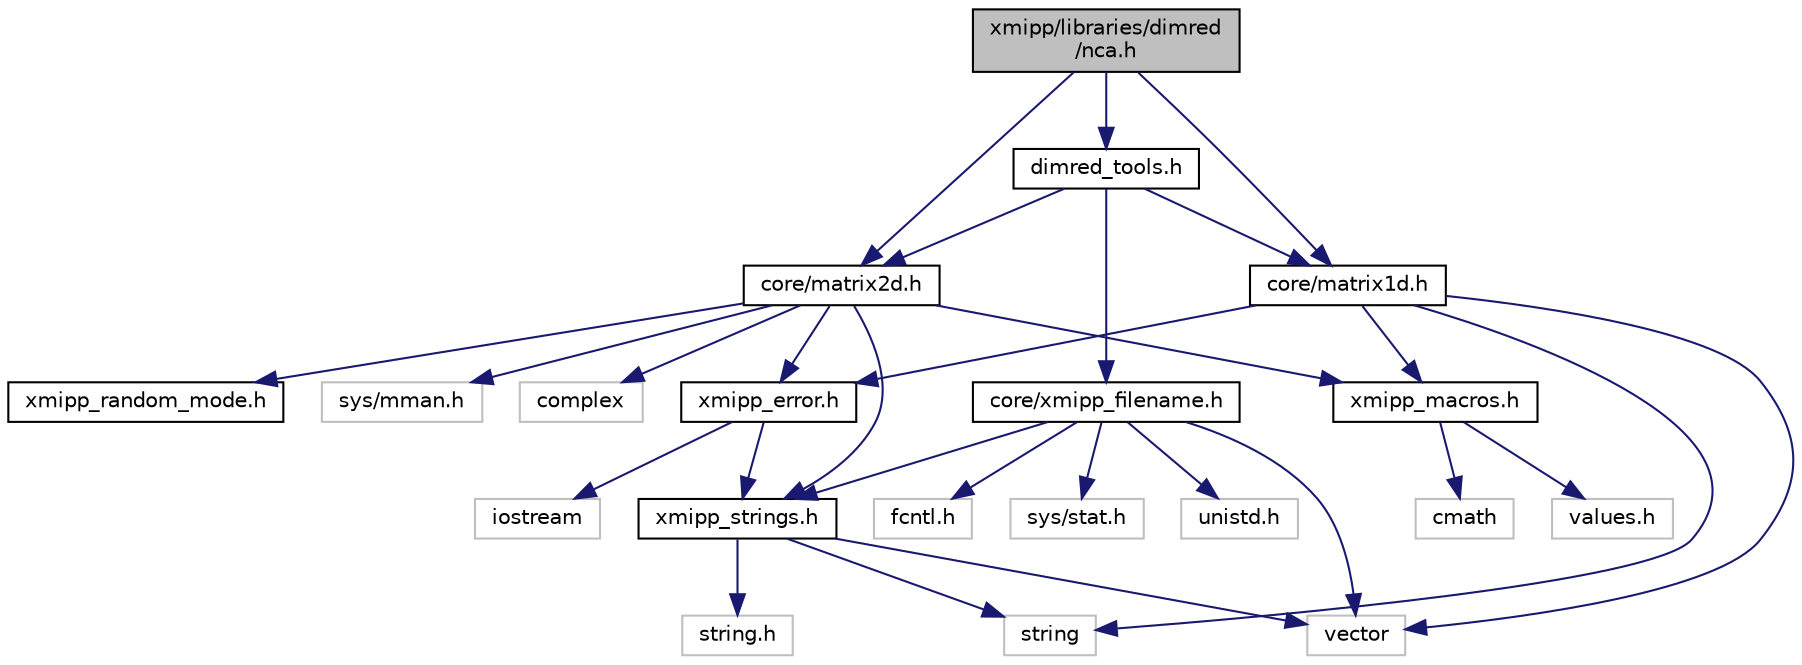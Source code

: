 digraph "xmipp/libraries/dimred/nca.h"
{
  edge [fontname="Helvetica",fontsize="10",labelfontname="Helvetica",labelfontsize="10"];
  node [fontname="Helvetica",fontsize="10",shape=record];
  Node0 [label="xmipp/libraries/dimred\l/nca.h",height=0.2,width=0.4,color="black", fillcolor="grey75", style="filled", fontcolor="black"];
  Node0 -> Node1 [color="midnightblue",fontsize="10",style="solid",fontname="Helvetica"];
  Node1 [label="core/matrix2d.h",height=0.2,width=0.4,color="black", fillcolor="white", style="filled",URL="$matrix2d_8h.html"];
  Node1 -> Node2 [color="midnightblue",fontsize="10",style="solid",fontname="Helvetica"];
  Node2 [label="complex",height=0.2,width=0.4,color="grey75", fillcolor="white", style="filled"];
  Node1 -> Node3 [color="midnightblue",fontsize="10",style="solid",fontname="Helvetica"];
  Node3 [label="xmipp_random_mode.h",height=0.2,width=0.4,color="black", fillcolor="white", style="filled",URL="$xmipp__random__mode_8h.html"];
  Node1 -> Node4 [color="midnightblue",fontsize="10",style="solid",fontname="Helvetica"];
  Node4 [label="xmipp_macros.h",height=0.2,width=0.4,color="black", fillcolor="white", style="filled",URL="$xmipp__macros_8h.html"];
  Node4 -> Node5 [color="midnightblue",fontsize="10",style="solid",fontname="Helvetica"];
  Node5 [label="values.h",height=0.2,width=0.4,color="grey75", fillcolor="white", style="filled"];
  Node4 -> Node6 [color="midnightblue",fontsize="10",style="solid",fontname="Helvetica"];
  Node6 [label="cmath",height=0.2,width=0.4,color="grey75", fillcolor="white", style="filled"];
  Node1 -> Node7 [color="midnightblue",fontsize="10",style="solid",fontname="Helvetica"];
  Node7 [label="xmipp_error.h",height=0.2,width=0.4,color="black", fillcolor="white", style="filled",URL="$xmipp__error_8h.html"];
  Node7 -> Node8 [color="midnightblue",fontsize="10",style="solid",fontname="Helvetica"];
  Node8 [label="iostream",height=0.2,width=0.4,color="grey75", fillcolor="white", style="filled"];
  Node7 -> Node9 [color="midnightblue",fontsize="10",style="solid",fontname="Helvetica"];
  Node9 [label="xmipp_strings.h",height=0.2,width=0.4,color="black", fillcolor="white", style="filled",URL="$xmipp__strings_8h.html"];
  Node9 -> Node10 [color="midnightblue",fontsize="10",style="solid",fontname="Helvetica"];
  Node10 [label="vector",height=0.2,width=0.4,color="grey75", fillcolor="white", style="filled"];
  Node9 -> Node11 [color="midnightblue",fontsize="10",style="solid",fontname="Helvetica"];
  Node11 [label="string",height=0.2,width=0.4,color="grey75", fillcolor="white", style="filled"];
  Node9 -> Node12 [color="midnightblue",fontsize="10",style="solid",fontname="Helvetica"];
  Node12 [label="string.h",height=0.2,width=0.4,color="grey75", fillcolor="white", style="filled"];
  Node1 -> Node9 [color="midnightblue",fontsize="10",style="solid",fontname="Helvetica"];
  Node1 -> Node13 [color="midnightblue",fontsize="10",style="solid",fontname="Helvetica"];
  Node13 [label="sys/mman.h",height=0.2,width=0.4,color="grey75", fillcolor="white", style="filled"];
  Node0 -> Node14 [color="midnightblue",fontsize="10",style="solid",fontname="Helvetica"];
  Node14 [label="core/matrix1d.h",height=0.2,width=0.4,color="black", fillcolor="white", style="filled",URL="$matrix1d_8h.html"];
  Node14 -> Node11 [color="midnightblue",fontsize="10",style="solid",fontname="Helvetica"];
  Node14 -> Node10 [color="midnightblue",fontsize="10",style="solid",fontname="Helvetica"];
  Node14 -> Node7 [color="midnightblue",fontsize="10",style="solid",fontname="Helvetica"];
  Node14 -> Node4 [color="midnightblue",fontsize="10",style="solid",fontname="Helvetica"];
  Node0 -> Node15 [color="midnightblue",fontsize="10",style="solid",fontname="Helvetica"];
  Node15 [label="dimred_tools.h",height=0.2,width=0.4,color="black", fillcolor="white", style="filled",URL="$dimred__tools_8h.html"];
  Node15 -> Node1 [color="midnightblue",fontsize="10",style="solid",fontname="Helvetica"];
  Node15 -> Node14 [color="midnightblue",fontsize="10",style="solid",fontname="Helvetica"];
  Node15 -> Node16 [color="midnightblue",fontsize="10",style="solid",fontname="Helvetica"];
  Node16 [label="core/xmipp_filename.h",height=0.2,width=0.4,color="black", fillcolor="white", style="filled",URL="$xmipp__filename_8h.html"];
  Node16 -> Node10 [color="midnightblue",fontsize="10",style="solid",fontname="Helvetica"];
  Node16 -> Node17 [color="midnightblue",fontsize="10",style="solid",fontname="Helvetica"];
  Node17 [label="sys/stat.h",height=0.2,width=0.4,color="grey75", fillcolor="white", style="filled"];
  Node16 -> Node18 [color="midnightblue",fontsize="10",style="solid",fontname="Helvetica"];
  Node18 [label="unistd.h",height=0.2,width=0.4,color="grey75", fillcolor="white", style="filled"];
  Node16 -> Node9 [color="midnightblue",fontsize="10",style="solid",fontname="Helvetica"];
  Node16 -> Node19 [color="midnightblue",fontsize="10",style="solid",fontname="Helvetica"];
  Node19 [label="fcntl.h",height=0.2,width=0.4,color="grey75", fillcolor="white", style="filled"];
}

